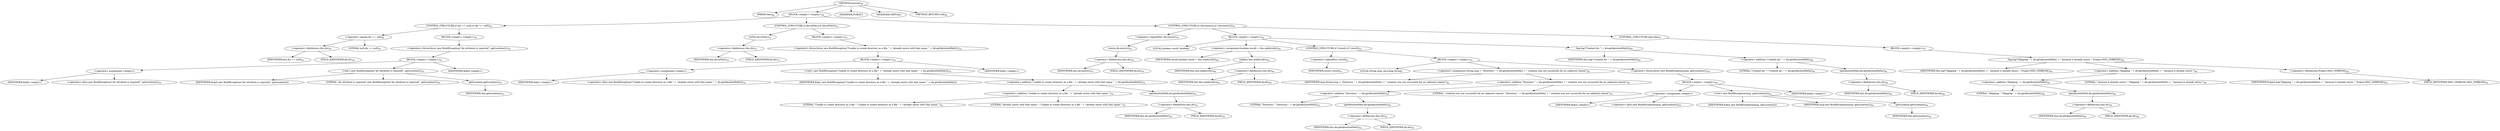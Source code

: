 digraph "execute" {  
"22" [label = <(METHOD,execute)<SUB>48</SUB>> ]
"4" [label = <(PARAM,this)<SUB>48</SUB>> ]
"23" [label = <(BLOCK,&lt;empty&gt;,&lt;empty&gt;)<SUB>48</SUB>> ]
"24" [label = <(CONTROL_STRUCTURE,if (dir == null),if (dir == null))<SUB>49</SUB>> ]
"25" [label = <(&lt;operator&gt;.equals,dir == null)<SUB>49</SUB>> ]
"26" [label = <(&lt;operator&gt;.fieldAccess,this.dir)<SUB>49</SUB>> ]
"27" [label = <(IDENTIFIER,this,dir == null)<SUB>49</SUB>> ]
"28" [label = <(FIELD_IDENTIFIER,dir,dir)<SUB>49</SUB>> ]
"29" [label = <(LITERAL,null,dir == null)<SUB>49</SUB>> ]
"30" [label = <(BLOCK,&lt;empty&gt;,&lt;empty&gt;)<SUB>49</SUB>> ]
"31" [label = <(&lt;operator&gt;.throw,throw new BuildException(&quot;dir attribute is required&quot;, getLocation());)<SUB>50</SUB>> ]
"32" [label = <(BLOCK,&lt;empty&gt;,&lt;empty&gt;)<SUB>50</SUB>> ]
"33" [label = <(&lt;operator&gt;.assignment,&lt;empty&gt;)> ]
"34" [label = <(IDENTIFIER,$obj0,&lt;empty&gt;)> ]
"35" [label = <(&lt;operator&gt;.alloc,new BuildException(&quot;dir attribute is required&quot;, getLocation()))<SUB>50</SUB>> ]
"36" [label = <(&lt;init&gt;,new BuildException(&quot;dir attribute is required&quot;, getLocation()))<SUB>50</SUB>> ]
"37" [label = <(IDENTIFIER,$obj0,new BuildException(&quot;dir attribute is required&quot;, getLocation()))> ]
"38" [label = <(LITERAL,&quot;dir attribute is required&quot;,new BuildException(&quot;dir attribute is required&quot;, getLocation()))<SUB>50</SUB>> ]
"39" [label = <(getLocation,getLocation())<SUB>50</SUB>> ]
"3" [label = <(IDENTIFIER,this,getLocation())<SUB>50</SUB>> ]
"40" [label = <(IDENTIFIER,$obj0,&lt;empty&gt;)> ]
"41" [label = <(CONTROL_STRUCTURE,if (dir.isFile()),if (dir.isFile()))<SUB>53</SUB>> ]
"42" [label = <(isFile,dir.isFile())<SUB>53</SUB>> ]
"43" [label = <(&lt;operator&gt;.fieldAccess,this.dir)<SUB>53</SUB>> ]
"44" [label = <(IDENTIFIER,this,dir.isFile())<SUB>53</SUB>> ]
"45" [label = <(FIELD_IDENTIFIER,dir,dir)<SUB>53</SUB>> ]
"46" [label = <(BLOCK,&lt;empty&gt;,&lt;empty&gt;)<SUB>53</SUB>> ]
"47" [label = <(&lt;operator&gt;.throw,throw new BuildException(&quot;Unable to create directory as a file &quot; + &quot;already exists with that name: &quot; + dir.getAbsolutePath());)<SUB>54</SUB>> ]
"48" [label = <(BLOCK,&lt;empty&gt;,&lt;empty&gt;)<SUB>54</SUB>> ]
"49" [label = <(&lt;operator&gt;.assignment,&lt;empty&gt;)> ]
"50" [label = <(IDENTIFIER,$obj1,&lt;empty&gt;)> ]
"51" [label = <(&lt;operator&gt;.alloc,new BuildException(&quot;Unable to create directory as a file &quot; + &quot;already exists with that name: &quot; + dir.getAbsolutePath()))<SUB>54</SUB>> ]
"52" [label = <(&lt;init&gt;,new BuildException(&quot;Unable to create directory as a file &quot; + &quot;already exists with that name: &quot; + dir.getAbsolutePath()))<SUB>54</SUB>> ]
"53" [label = <(IDENTIFIER,$obj1,new BuildException(&quot;Unable to create directory as a file &quot; + &quot;already exists with that name: &quot; + dir.getAbsolutePath()))> ]
"54" [label = <(&lt;operator&gt;.addition,&quot;Unable to create directory as a file &quot; + &quot;already exists with that name: &quot; + dir.getAbsolutePath())<SUB>54</SUB>> ]
"55" [label = <(&lt;operator&gt;.addition,&quot;Unable to create directory as a file &quot; + &quot;already exists with that name: &quot;)<SUB>54</SUB>> ]
"56" [label = <(LITERAL,&quot;Unable to create directory as a file &quot;,&quot;Unable to create directory as a file &quot; + &quot;already exists with that name: &quot;)<SUB>54</SUB>> ]
"57" [label = <(LITERAL,&quot;already exists with that name: &quot;,&quot;Unable to create directory as a file &quot; + &quot;already exists with that name: &quot;)<SUB>55</SUB>> ]
"58" [label = <(getAbsolutePath,dir.getAbsolutePath())<SUB>56</SUB>> ]
"59" [label = <(&lt;operator&gt;.fieldAccess,this.dir)<SUB>56</SUB>> ]
"60" [label = <(IDENTIFIER,this,dir.getAbsolutePath())<SUB>56</SUB>> ]
"61" [label = <(FIELD_IDENTIFIER,dir,dir)<SUB>56</SUB>> ]
"62" [label = <(IDENTIFIER,$obj1,&lt;empty&gt;)> ]
"63" [label = <(CONTROL_STRUCTURE,if (!dir.exists()),if (!dir.exists()))<SUB>59</SUB>> ]
"64" [label = <(&lt;operator&gt;.logicalNot,!dir.exists())<SUB>59</SUB>> ]
"65" [label = <(exists,dir.exists())<SUB>59</SUB>> ]
"66" [label = <(&lt;operator&gt;.fieldAccess,this.dir)<SUB>59</SUB>> ]
"67" [label = <(IDENTIFIER,this,dir.exists())<SUB>59</SUB>> ]
"68" [label = <(FIELD_IDENTIFIER,dir,dir)<SUB>59</SUB>> ]
"69" [label = <(BLOCK,&lt;empty&gt;,&lt;empty&gt;)<SUB>59</SUB>> ]
"70" [label = <(LOCAL,boolean result: boolean)> ]
"71" [label = <(&lt;operator&gt;.assignment,boolean result = this.mkdirs(dir))<SUB>60</SUB>> ]
"72" [label = <(IDENTIFIER,result,boolean result = this.mkdirs(dir))<SUB>60</SUB>> ]
"73" [label = <(mkdirs,this.mkdirs(dir))<SUB>60</SUB>> ]
"5" [label = <(IDENTIFIER,this,this.mkdirs(dir))<SUB>60</SUB>> ]
"74" [label = <(&lt;operator&gt;.fieldAccess,this.dir)<SUB>60</SUB>> ]
"75" [label = <(IDENTIFIER,this,this.mkdirs(dir))<SUB>60</SUB>> ]
"76" [label = <(FIELD_IDENTIFIER,dir,dir)<SUB>60</SUB>> ]
"77" [label = <(CONTROL_STRUCTURE,if (!result),if (!result))<SUB>61</SUB>> ]
"78" [label = <(&lt;operator&gt;.logicalNot,!result)<SUB>61</SUB>> ]
"79" [label = <(IDENTIFIER,result,!result)<SUB>61</SUB>> ]
"80" [label = <(BLOCK,&lt;empty&gt;,&lt;empty&gt;)<SUB>61</SUB>> ]
"81" [label = <(LOCAL,String msg: java.lang.String)> ]
"82" [label = <(&lt;operator&gt;.assignment,String msg = &quot;Directory &quot; + dir.getAbsolutePath() + &quot; creation was not successful for an unknown reason&quot;)<SUB>62</SUB>> ]
"83" [label = <(IDENTIFIER,msg,String msg = &quot;Directory &quot; + dir.getAbsolutePath() + &quot; creation was not successful for an unknown reason&quot;)<SUB>62</SUB>> ]
"84" [label = <(&lt;operator&gt;.addition,&quot;Directory &quot; + dir.getAbsolutePath() + &quot; creation was not successful for an unknown reason&quot;)<SUB>62</SUB>> ]
"85" [label = <(&lt;operator&gt;.addition,&quot;Directory &quot; + dir.getAbsolutePath())<SUB>62</SUB>> ]
"86" [label = <(LITERAL,&quot;Directory &quot;,&quot;Directory &quot; + dir.getAbsolutePath())<SUB>62</SUB>> ]
"87" [label = <(getAbsolutePath,dir.getAbsolutePath())<SUB>62</SUB>> ]
"88" [label = <(&lt;operator&gt;.fieldAccess,this.dir)<SUB>62</SUB>> ]
"89" [label = <(IDENTIFIER,this,dir.getAbsolutePath())<SUB>62</SUB>> ]
"90" [label = <(FIELD_IDENTIFIER,dir,dir)<SUB>62</SUB>> ]
"91" [label = <(LITERAL,&quot; creation was not successful for an unknown reason&quot;,&quot;Directory &quot; + dir.getAbsolutePath() + &quot; creation was not successful for an unknown reason&quot;)<SUB>63</SUB>> ]
"92" [label = <(&lt;operator&gt;.throw,throw new BuildException(msg, getLocation());)<SUB>64</SUB>> ]
"93" [label = <(BLOCK,&lt;empty&gt;,&lt;empty&gt;)<SUB>64</SUB>> ]
"94" [label = <(&lt;operator&gt;.assignment,&lt;empty&gt;)> ]
"95" [label = <(IDENTIFIER,$obj2,&lt;empty&gt;)> ]
"96" [label = <(&lt;operator&gt;.alloc,new BuildException(msg, getLocation()))<SUB>64</SUB>> ]
"97" [label = <(&lt;init&gt;,new BuildException(msg, getLocation()))<SUB>64</SUB>> ]
"98" [label = <(IDENTIFIER,$obj2,new BuildException(msg, getLocation()))> ]
"99" [label = <(IDENTIFIER,msg,new BuildException(msg, getLocation()))<SUB>64</SUB>> ]
"100" [label = <(getLocation,getLocation())<SUB>64</SUB>> ]
"6" [label = <(IDENTIFIER,this,getLocation())<SUB>64</SUB>> ]
"101" [label = <(IDENTIFIER,$obj2,&lt;empty&gt;)> ]
"102" [label = <(log,log(&quot;Created dir: &quot; + dir.getAbsolutePath()))<SUB>66</SUB>> ]
"7" [label = <(IDENTIFIER,this,log(&quot;Created dir: &quot; + dir.getAbsolutePath()))<SUB>66</SUB>> ]
"103" [label = <(&lt;operator&gt;.addition,&quot;Created dir: &quot; + dir.getAbsolutePath())<SUB>66</SUB>> ]
"104" [label = <(LITERAL,&quot;Created dir: &quot;,&quot;Created dir: &quot; + dir.getAbsolutePath())<SUB>66</SUB>> ]
"105" [label = <(getAbsolutePath,dir.getAbsolutePath())<SUB>66</SUB>> ]
"106" [label = <(&lt;operator&gt;.fieldAccess,this.dir)<SUB>66</SUB>> ]
"107" [label = <(IDENTIFIER,this,dir.getAbsolutePath())<SUB>66</SUB>> ]
"108" [label = <(FIELD_IDENTIFIER,dir,dir)<SUB>66</SUB>> ]
"109" [label = <(CONTROL_STRUCTURE,else,else)<SUB>67</SUB>> ]
"110" [label = <(BLOCK,&lt;empty&gt;,&lt;empty&gt;)<SUB>67</SUB>> ]
"111" [label = <(log,log(&quot;Skipping &quot; + dir.getAbsolutePath() + &quot; because it already exists.&quot;, Project.MSG_VERBOSE))<SUB>68</SUB>> ]
"8" [label = <(IDENTIFIER,this,log(&quot;Skipping &quot; + dir.getAbsolutePath() + &quot; because it already exists.&quot;, Project.MSG_VERBOSE))<SUB>68</SUB>> ]
"112" [label = <(&lt;operator&gt;.addition,&quot;Skipping &quot; + dir.getAbsolutePath() + &quot; because it already exists.&quot;)<SUB>68</SUB>> ]
"113" [label = <(&lt;operator&gt;.addition,&quot;Skipping &quot; + dir.getAbsolutePath())<SUB>68</SUB>> ]
"114" [label = <(LITERAL,&quot;Skipping &quot;,&quot;Skipping &quot; + dir.getAbsolutePath())<SUB>68</SUB>> ]
"115" [label = <(getAbsolutePath,dir.getAbsolutePath())<SUB>68</SUB>> ]
"116" [label = <(&lt;operator&gt;.fieldAccess,this.dir)<SUB>68</SUB>> ]
"117" [label = <(IDENTIFIER,this,dir.getAbsolutePath())<SUB>68</SUB>> ]
"118" [label = <(FIELD_IDENTIFIER,dir,dir)<SUB>68</SUB>> ]
"119" [label = <(LITERAL,&quot; because it already exists.&quot;,&quot;Skipping &quot; + dir.getAbsolutePath() + &quot; because it already exists.&quot;)<SUB>69</SUB>> ]
"120" [label = <(&lt;operator&gt;.fieldAccess,Project.MSG_VERBOSE)<SUB>69</SUB>> ]
"121" [label = <(IDENTIFIER,Project,log(&quot;Skipping &quot; + dir.getAbsolutePath() + &quot; because it already exists.&quot;, Project.MSG_VERBOSE))<SUB>69</SUB>> ]
"122" [label = <(FIELD_IDENTIFIER,MSG_VERBOSE,MSG_VERBOSE)<SUB>69</SUB>> ]
"123" [label = <(MODIFIER,PUBLIC)> ]
"124" [label = <(MODIFIER,VIRTUAL)> ]
"125" [label = <(METHOD_RETURN,void)<SUB>48</SUB>> ]
  "22" -> "4" 
  "22" -> "23" 
  "22" -> "123" 
  "22" -> "124" 
  "22" -> "125" 
  "23" -> "24" 
  "23" -> "41" 
  "23" -> "63" 
  "24" -> "25" 
  "24" -> "30" 
  "25" -> "26" 
  "25" -> "29" 
  "26" -> "27" 
  "26" -> "28" 
  "30" -> "31" 
  "31" -> "32" 
  "32" -> "33" 
  "32" -> "36" 
  "32" -> "40" 
  "33" -> "34" 
  "33" -> "35" 
  "36" -> "37" 
  "36" -> "38" 
  "36" -> "39" 
  "39" -> "3" 
  "41" -> "42" 
  "41" -> "46" 
  "42" -> "43" 
  "43" -> "44" 
  "43" -> "45" 
  "46" -> "47" 
  "47" -> "48" 
  "48" -> "49" 
  "48" -> "52" 
  "48" -> "62" 
  "49" -> "50" 
  "49" -> "51" 
  "52" -> "53" 
  "52" -> "54" 
  "54" -> "55" 
  "54" -> "58" 
  "55" -> "56" 
  "55" -> "57" 
  "58" -> "59" 
  "59" -> "60" 
  "59" -> "61" 
  "63" -> "64" 
  "63" -> "69" 
  "63" -> "109" 
  "64" -> "65" 
  "65" -> "66" 
  "66" -> "67" 
  "66" -> "68" 
  "69" -> "70" 
  "69" -> "71" 
  "69" -> "77" 
  "69" -> "102" 
  "71" -> "72" 
  "71" -> "73" 
  "73" -> "5" 
  "73" -> "74" 
  "74" -> "75" 
  "74" -> "76" 
  "77" -> "78" 
  "77" -> "80" 
  "78" -> "79" 
  "80" -> "81" 
  "80" -> "82" 
  "80" -> "92" 
  "82" -> "83" 
  "82" -> "84" 
  "84" -> "85" 
  "84" -> "91" 
  "85" -> "86" 
  "85" -> "87" 
  "87" -> "88" 
  "88" -> "89" 
  "88" -> "90" 
  "92" -> "93" 
  "93" -> "94" 
  "93" -> "97" 
  "93" -> "101" 
  "94" -> "95" 
  "94" -> "96" 
  "97" -> "98" 
  "97" -> "99" 
  "97" -> "100" 
  "100" -> "6" 
  "102" -> "7" 
  "102" -> "103" 
  "103" -> "104" 
  "103" -> "105" 
  "105" -> "106" 
  "106" -> "107" 
  "106" -> "108" 
  "109" -> "110" 
  "110" -> "111" 
  "111" -> "8" 
  "111" -> "112" 
  "111" -> "120" 
  "112" -> "113" 
  "112" -> "119" 
  "113" -> "114" 
  "113" -> "115" 
  "115" -> "116" 
  "116" -> "117" 
  "116" -> "118" 
  "120" -> "121" 
  "120" -> "122" 
}
